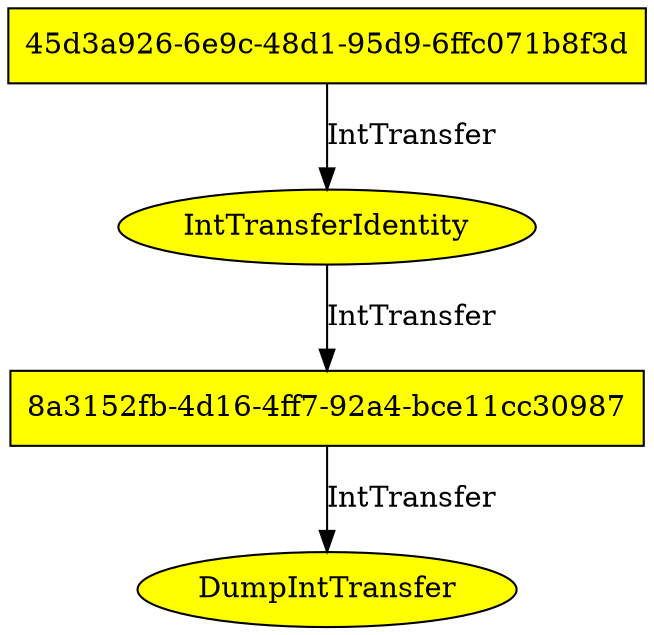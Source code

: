 digraph "SimpleFlow" {
	"45d3a926-6e9c-48d1-95d9-6ffc071b8f3d" [ label="45d3a926-6e9c-48d1-95d9-6ffc071b8f3d", shape="box" , fillcolor=yellow, style=filled ];
	"8a3152fb-4d16-4ff7-92a4-bce11cc30987" [ label="8a3152fb-4d16-4ff7-92a4-bce11cc30987", shape="box" , fillcolor=yellow, style=filled ];
	"252663c7-305a-4867-ba24-855656d1e2f9" [ label="IntTransferIdentity", shape="ellipse" , fillcolor=yellow, style=filled ];
	"6c072b83-e71f-4307-8a0d-86724e014bd6" [ label="DumpIntTransfer", shape="ellipse" , fillcolor=yellow, style=filled ];
	"45d3a926-6e9c-48d1-95d9-6ffc071b8f3d" -> "252663c7-305a-4867-ba24-855656d1e2f9" [ label="IntTransfer" ];
	"252663c7-305a-4867-ba24-855656d1e2f9" -> "8a3152fb-4d16-4ff7-92a4-bce11cc30987" [ label="IntTransfer" ];
	"8a3152fb-4d16-4ff7-92a4-bce11cc30987" -> "6c072b83-e71f-4307-8a0d-86724e014bd6" [ label="IntTransfer" ];
}
